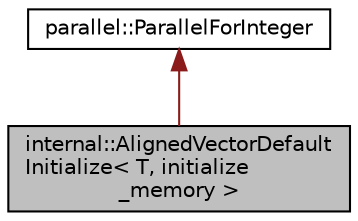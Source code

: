 digraph "internal::AlignedVectorDefaultInitialize&lt; T, initialize_memory &gt;"
{
 // LATEX_PDF_SIZE
  edge [fontname="Helvetica",fontsize="10",labelfontname="Helvetica",labelfontsize="10"];
  node [fontname="Helvetica",fontsize="10",shape=record];
  Node1 [label="internal::AlignedVectorDefault\lInitialize\< T, initialize\l_memory \>",height=0.2,width=0.4,color="black", fillcolor="grey75", style="filled", fontcolor="black",tooltip=" "];
  Node2 -> Node1 [dir="back",color="firebrick4",fontsize="10",style="solid",fontname="Helvetica"];
  Node2 [label="parallel::ParallelForInteger",height=0.2,width=0.4,color="black", fillcolor="white", style="filled",URL="$structparallel_1_1ParallelForInteger.html",tooltip=" "];
}
